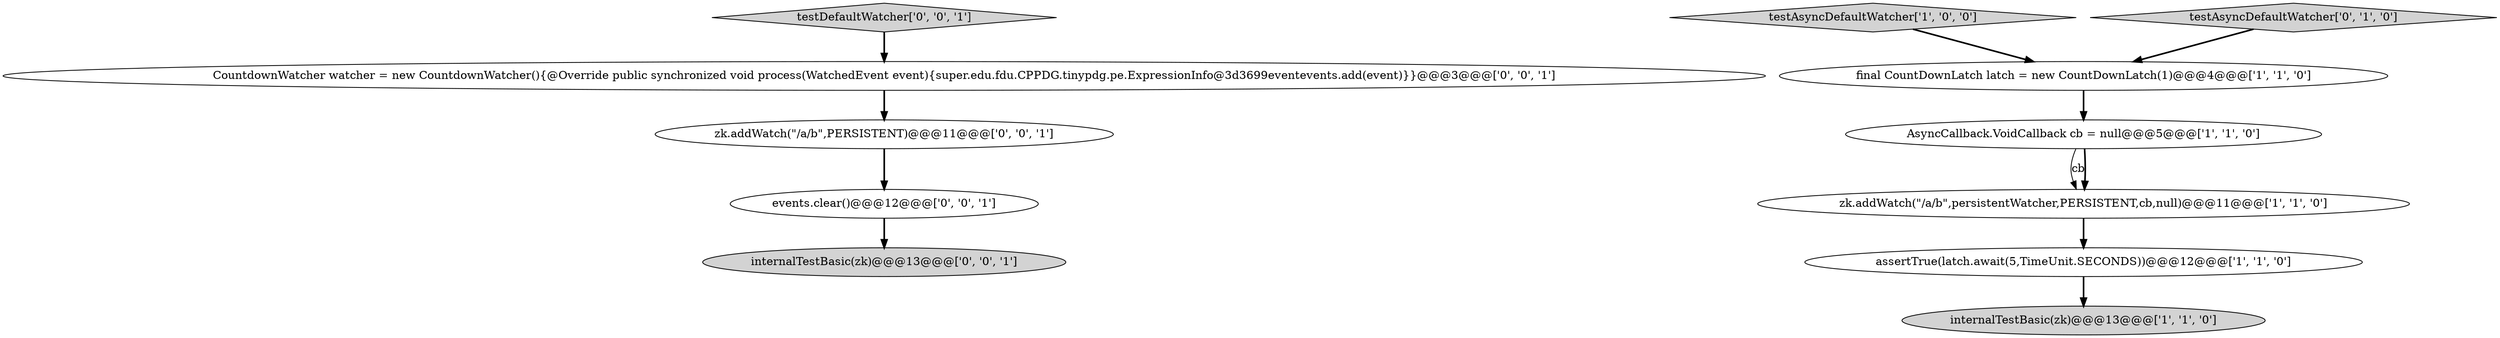 digraph {
10 [style = filled, label = "zk.addWatch(\"/a/b\",PERSISTENT)@@@11@@@['0', '0', '1']", fillcolor = white, shape = ellipse image = "AAA0AAABBB3BBB"];
1 [style = filled, label = "final CountDownLatch latch = new CountDownLatch(1)@@@4@@@['1', '1', '0']", fillcolor = white, shape = ellipse image = "AAA0AAABBB1BBB"];
3 [style = filled, label = "zk.addWatch(\"/a/b\",persistentWatcher,PERSISTENT,cb,null)@@@11@@@['1', '1', '0']", fillcolor = white, shape = ellipse image = "AAA0AAABBB1BBB"];
7 [style = filled, label = "CountdownWatcher watcher = new CountdownWatcher(){@Override public synchronized void process(WatchedEvent event){super.edu.fdu.CPPDG.tinypdg.pe.ExpressionInfo@3d3699eventevents.add(event)}}@@@3@@@['0', '0', '1']", fillcolor = white, shape = ellipse image = "AAA0AAABBB3BBB"];
8 [style = filled, label = "events.clear()@@@12@@@['0', '0', '1']", fillcolor = white, shape = ellipse image = "AAA0AAABBB3BBB"];
2 [style = filled, label = "testAsyncDefaultWatcher['1', '0', '0']", fillcolor = lightgray, shape = diamond image = "AAA0AAABBB1BBB"];
6 [style = filled, label = "testAsyncDefaultWatcher['0', '1', '0']", fillcolor = lightgray, shape = diamond image = "AAA0AAABBB2BBB"];
0 [style = filled, label = "internalTestBasic(zk)@@@13@@@['1', '1', '0']", fillcolor = lightgray, shape = ellipse image = "AAA0AAABBB1BBB"];
4 [style = filled, label = "assertTrue(latch.await(5,TimeUnit.SECONDS))@@@12@@@['1', '1', '0']", fillcolor = white, shape = ellipse image = "AAA0AAABBB1BBB"];
9 [style = filled, label = "internalTestBasic(zk)@@@13@@@['0', '0', '1']", fillcolor = lightgray, shape = ellipse image = "AAA0AAABBB3BBB"];
5 [style = filled, label = "AsyncCallback.VoidCallback cb = null@@@5@@@['1', '1', '0']", fillcolor = white, shape = ellipse image = "AAA0AAABBB1BBB"];
11 [style = filled, label = "testDefaultWatcher['0', '0', '1']", fillcolor = lightgray, shape = diamond image = "AAA0AAABBB3BBB"];
5->3 [style = solid, label="cb"];
10->8 [style = bold, label=""];
5->3 [style = bold, label=""];
8->9 [style = bold, label=""];
6->1 [style = bold, label=""];
2->1 [style = bold, label=""];
3->4 [style = bold, label=""];
7->10 [style = bold, label=""];
4->0 [style = bold, label=""];
11->7 [style = bold, label=""];
1->5 [style = bold, label=""];
}
